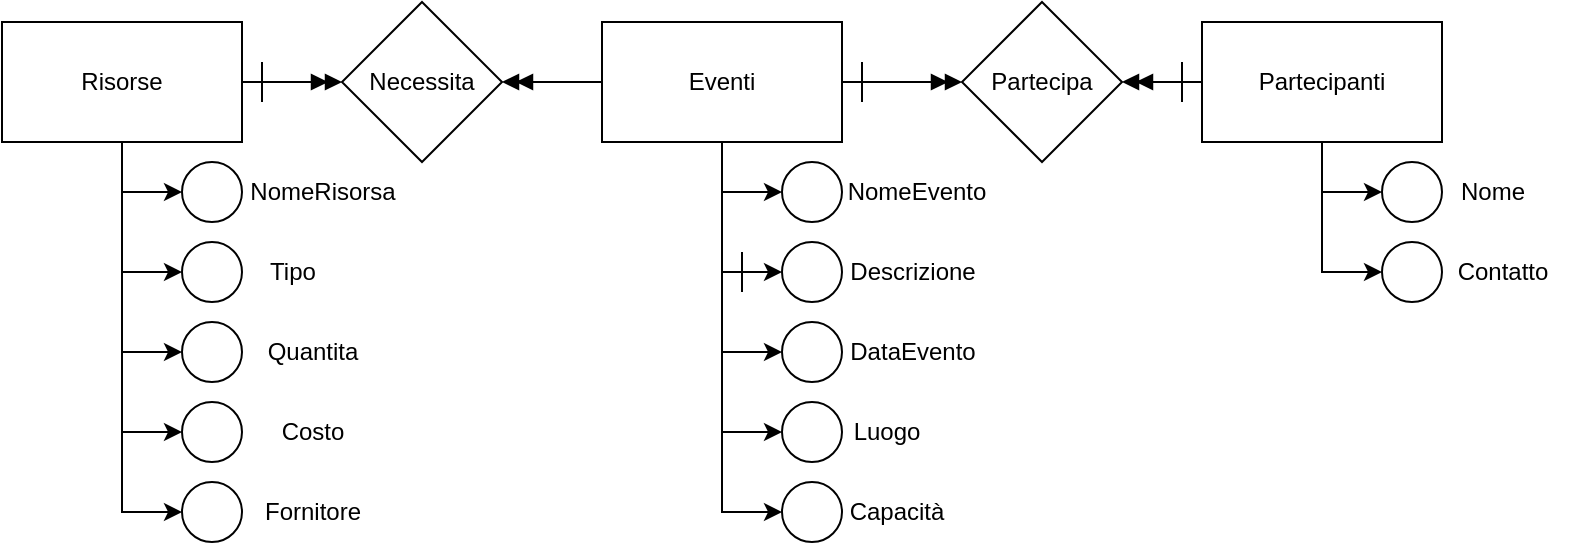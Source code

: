 <mxfile version="24.0.4" type="device">
  <diagram name="Pagina-1" id="5COS5yh4JVfnvamyQ_WN">
    <mxGraphModel dx="733" dy="443" grid="1" gridSize="10" guides="1" tooltips="1" connect="1" arrows="1" fold="1" page="1" pageScale="1" pageWidth="827" pageHeight="1169" math="0" shadow="0">
      <root>
        <mxCell id="0" />
        <mxCell id="1" parent="0" />
        <mxCell id="yjP-LdG0UDC_sndNaOlq-10" style="edgeStyle=orthogonalEdgeStyle;rounded=0;orthogonalLoop=1;jettySize=auto;html=1;endArrow=doubleBlock;endFill=1;" edge="1" parent="1" source="yjP-LdG0UDC_sndNaOlq-2" target="yjP-LdG0UDC_sndNaOlq-7">
          <mxGeometry relative="1" as="geometry" />
        </mxCell>
        <mxCell id="yjP-LdG0UDC_sndNaOlq-12" style="edgeStyle=orthogonalEdgeStyle;rounded=0;orthogonalLoop=1;jettySize=auto;html=1;entryX=1;entryY=0.5;entryDx=0;entryDy=0;endArrow=doubleBlock;endFill=1;" edge="1" parent="1" source="yjP-LdG0UDC_sndNaOlq-2" target="yjP-LdG0UDC_sndNaOlq-8">
          <mxGeometry relative="1" as="geometry" />
        </mxCell>
        <mxCell id="yjP-LdG0UDC_sndNaOlq-48" style="edgeStyle=orthogonalEdgeStyle;rounded=0;orthogonalLoop=1;jettySize=auto;html=1;entryX=0;entryY=0.5;entryDx=0;entryDy=0;" edge="1" parent="1" source="yjP-LdG0UDC_sndNaOlq-2" target="yjP-LdG0UDC_sndNaOlq-38">
          <mxGeometry relative="1" as="geometry" />
        </mxCell>
        <mxCell id="yjP-LdG0UDC_sndNaOlq-49" style="edgeStyle=orthogonalEdgeStyle;rounded=0;orthogonalLoop=1;jettySize=auto;html=1;entryX=0;entryY=0.5;entryDx=0;entryDy=0;" edge="1" parent="1" source="yjP-LdG0UDC_sndNaOlq-2" target="yjP-LdG0UDC_sndNaOlq-40">
          <mxGeometry relative="1" as="geometry" />
        </mxCell>
        <mxCell id="yjP-LdG0UDC_sndNaOlq-50" style="edgeStyle=orthogonalEdgeStyle;rounded=0;orthogonalLoop=1;jettySize=auto;html=1;entryX=0;entryY=0.5;entryDx=0;entryDy=0;" edge="1" parent="1" source="yjP-LdG0UDC_sndNaOlq-2" target="yjP-LdG0UDC_sndNaOlq-42">
          <mxGeometry relative="1" as="geometry" />
        </mxCell>
        <mxCell id="yjP-LdG0UDC_sndNaOlq-51" style="edgeStyle=orthogonalEdgeStyle;rounded=0;orthogonalLoop=1;jettySize=auto;html=1;entryX=0;entryY=0.5;entryDx=0;entryDy=0;" edge="1" parent="1" source="yjP-LdG0UDC_sndNaOlq-2" target="yjP-LdG0UDC_sndNaOlq-44">
          <mxGeometry relative="1" as="geometry" />
        </mxCell>
        <mxCell id="yjP-LdG0UDC_sndNaOlq-52" style="edgeStyle=orthogonalEdgeStyle;rounded=0;orthogonalLoop=1;jettySize=auto;html=1;entryX=0;entryY=0.5;entryDx=0;entryDy=0;" edge="1" parent="1" source="yjP-LdG0UDC_sndNaOlq-2" target="yjP-LdG0UDC_sndNaOlq-46">
          <mxGeometry relative="1" as="geometry" />
        </mxCell>
        <mxCell id="yjP-LdG0UDC_sndNaOlq-2" value="Eventi" style="rounded=0;whiteSpace=wrap;html=1;" vertex="1" parent="1">
          <mxGeometry x="370" y="170" width="120" height="60" as="geometry" />
        </mxCell>
        <mxCell id="yjP-LdG0UDC_sndNaOlq-9" style="edgeStyle=orthogonalEdgeStyle;rounded=0;orthogonalLoop=1;jettySize=auto;html=1;endArrow=doubleBlock;endFill=1;" edge="1" parent="1" source="yjP-LdG0UDC_sndNaOlq-3" target="yjP-LdG0UDC_sndNaOlq-7">
          <mxGeometry relative="1" as="geometry" />
        </mxCell>
        <mxCell id="yjP-LdG0UDC_sndNaOlq-60" style="edgeStyle=orthogonalEdgeStyle;rounded=0;orthogonalLoop=1;jettySize=auto;html=1;entryX=0;entryY=0.5;entryDx=0;entryDy=0;" edge="1" parent="1" source="yjP-LdG0UDC_sndNaOlq-3" target="yjP-LdG0UDC_sndNaOlq-54">
          <mxGeometry relative="1" as="geometry" />
        </mxCell>
        <mxCell id="yjP-LdG0UDC_sndNaOlq-61" style="edgeStyle=orthogonalEdgeStyle;rounded=0;orthogonalLoop=1;jettySize=auto;html=1;entryX=0;entryY=0.5;entryDx=0;entryDy=0;" edge="1" parent="1" source="yjP-LdG0UDC_sndNaOlq-3" target="yjP-LdG0UDC_sndNaOlq-56">
          <mxGeometry relative="1" as="geometry" />
        </mxCell>
        <mxCell id="yjP-LdG0UDC_sndNaOlq-3" value="Partecipanti" style="rounded=0;whiteSpace=wrap;html=1;" vertex="1" parent="1">
          <mxGeometry x="670" y="170" width="120" height="60" as="geometry" />
        </mxCell>
        <mxCell id="yjP-LdG0UDC_sndNaOlq-11" style="edgeStyle=orthogonalEdgeStyle;rounded=0;orthogonalLoop=1;jettySize=auto;html=1;endArrow=doubleBlock;endFill=1;" edge="1" parent="1" source="yjP-LdG0UDC_sndNaOlq-4" target="yjP-LdG0UDC_sndNaOlq-8">
          <mxGeometry relative="1" as="geometry" />
        </mxCell>
        <mxCell id="yjP-LdG0UDC_sndNaOlq-24" style="edgeStyle=orthogonalEdgeStyle;rounded=0;orthogonalLoop=1;jettySize=auto;html=1;entryX=0;entryY=0.5;entryDx=0;entryDy=0;" edge="1" parent="1" source="yjP-LdG0UDC_sndNaOlq-4" target="yjP-LdG0UDC_sndNaOlq-13">
          <mxGeometry relative="1" as="geometry" />
        </mxCell>
        <mxCell id="yjP-LdG0UDC_sndNaOlq-25" style="edgeStyle=orthogonalEdgeStyle;rounded=0;orthogonalLoop=1;jettySize=auto;html=1;entryX=0;entryY=0.5;entryDx=0;entryDy=0;" edge="1" parent="1" source="yjP-LdG0UDC_sndNaOlq-4" target="yjP-LdG0UDC_sndNaOlq-16">
          <mxGeometry relative="1" as="geometry" />
        </mxCell>
        <mxCell id="yjP-LdG0UDC_sndNaOlq-26" style="edgeStyle=orthogonalEdgeStyle;rounded=0;orthogonalLoop=1;jettySize=auto;html=1;entryX=0;entryY=0.5;entryDx=0;entryDy=0;" edge="1" parent="1" source="yjP-LdG0UDC_sndNaOlq-4" target="yjP-LdG0UDC_sndNaOlq-18">
          <mxGeometry relative="1" as="geometry" />
        </mxCell>
        <mxCell id="yjP-LdG0UDC_sndNaOlq-27" style="edgeStyle=orthogonalEdgeStyle;rounded=0;orthogonalLoop=1;jettySize=auto;html=1;entryX=0;entryY=0.5;entryDx=0;entryDy=0;" edge="1" parent="1" source="yjP-LdG0UDC_sndNaOlq-4" target="yjP-LdG0UDC_sndNaOlq-20">
          <mxGeometry relative="1" as="geometry" />
        </mxCell>
        <mxCell id="yjP-LdG0UDC_sndNaOlq-28" style="edgeStyle=orthogonalEdgeStyle;rounded=0;orthogonalLoop=1;jettySize=auto;html=1;entryX=0;entryY=0.5;entryDx=0;entryDy=0;" edge="1" parent="1" source="yjP-LdG0UDC_sndNaOlq-4" target="yjP-LdG0UDC_sndNaOlq-22">
          <mxGeometry relative="1" as="geometry" />
        </mxCell>
        <mxCell id="yjP-LdG0UDC_sndNaOlq-4" value="Risorse" style="rounded=0;whiteSpace=wrap;html=1;" vertex="1" parent="1">
          <mxGeometry x="70" y="170" width="120" height="60" as="geometry" />
        </mxCell>
        <mxCell id="yjP-LdG0UDC_sndNaOlq-7" value="Partecipa" style="rhombus;whiteSpace=wrap;html=1;" vertex="1" parent="1">
          <mxGeometry x="550" y="160" width="80" height="80" as="geometry" />
        </mxCell>
        <mxCell id="yjP-LdG0UDC_sndNaOlq-8" value="Necessita" style="rhombus;whiteSpace=wrap;html=1;" vertex="1" parent="1">
          <mxGeometry x="240" y="160" width="80" height="80" as="geometry" />
        </mxCell>
        <mxCell id="yjP-LdG0UDC_sndNaOlq-13" value="" style="ellipse;whiteSpace=wrap;html=1;aspect=fixed;" vertex="1" parent="1">
          <mxGeometry x="160" y="240" width="30" height="30" as="geometry" />
        </mxCell>
        <mxCell id="yjP-LdG0UDC_sndNaOlq-14" value="NomeRisorsa" style="text;html=1;align=center;verticalAlign=middle;resizable=0;points=[];autosize=1;strokeColor=none;fillColor=none;" vertex="1" parent="1">
          <mxGeometry x="180" y="240" width="100" height="30" as="geometry" />
        </mxCell>
        <mxCell id="yjP-LdG0UDC_sndNaOlq-16" value="" style="ellipse;whiteSpace=wrap;html=1;aspect=fixed;" vertex="1" parent="1">
          <mxGeometry x="160" y="280" width="30" height="30" as="geometry" />
        </mxCell>
        <mxCell id="yjP-LdG0UDC_sndNaOlq-17" value="Tipo" style="text;html=1;align=center;verticalAlign=middle;resizable=0;points=[];autosize=1;strokeColor=none;fillColor=none;" vertex="1" parent="1">
          <mxGeometry x="190" y="280" width="50" height="30" as="geometry" />
        </mxCell>
        <mxCell id="yjP-LdG0UDC_sndNaOlq-18" value="" style="ellipse;whiteSpace=wrap;html=1;aspect=fixed;" vertex="1" parent="1">
          <mxGeometry x="160" y="320" width="30" height="30" as="geometry" />
        </mxCell>
        <mxCell id="yjP-LdG0UDC_sndNaOlq-19" value="Quantita" style="text;html=1;align=center;verticalAlign=middle;resizable=0;points=[];autosize=1;strokeColor=none;fillColor=none;" vertex="1" parent="1">
          <mxGeometry x="190" y="320" width="70" height="30" as="geometry" />
        </mxCell>
        <mxCell id="yjP-LdG0UDC_sndNaOlq-20" value="" style="ellipse;whiteSpace=wrap;html=1;aspect=fixed;" vertex="1" parent="1">
          <mxGeometry x="160" y="360" width="30" height="30" as="geometry" />
        </mxCell>
        <mxCell id="yjP-LdG0UDC_sndNaOlq-21" value="Costo" style="text;html=1;align=center;verticalAlign=middle;resizable=0;points=[];autosize=1;strokeColor=none;fillColor=none;" vertex="1" parent="1">
          <mxGeometry x="200" y="360" width="50" height="30" as="geometry" />
        </mxCell>
        <mxCell id="yjP-LdG0UDC_sndNaOlq-22" value="" style="ellipse;whiteSpace=wrap;html=1;aspect=fixed;" vertex="1" parent="1">
          <mxGeometry x="160" y="400" width="30" height="30" as="geometry" />
        </mxCell>
        <mxCell id="yjP-LdG0UDC_sndNaOlq-23" value="Fornitore" style="text;html=1;align=center;verticalAlign=middle;resizable=0;points=[];autosize=1;strokeColor=none;fillColor=none;" vertex="1" parent="1">
          <mxGeometry x="190" y="400" width="70" height="30" as="geometry" />
        </mxCell>
        <mxCell id="yjP-LdG0UDC_sndNaOlq-38" value="" style="ellipse;whiteSpace=wrap;html=1;aspect=fixed;" vertex="1" parent="1">
          <mxGeometry x="460" y="240" width="30" height="30" as="geometry" />
        </mxCell>
        <mxCell id="yjP-LdG0UDC_sndNaOlq-39" value="NomeEvento" style="text;html=1;align=center;verticalAlign=middle;resizable=0;points=[];autosize=1;strokeColor=none;fillColor=none;" vertex="1" parent="1">
          <mxGeometry x="482" y="240" width="90" height="30" as="geometry" />
        </mxCell>
        <mxCell id="yjP-LdG0UDC_sndNaOlq-40" value="" style="ellipse;whiteSpace=wrap;html=1;aspect=fixed;" vertex="1" parent="1">
          <mxGeometry x="460" y="280" width="30" height="30" as="geometry" />
        </mxCell>
        <mxCell id="yjP-LdG0UDC_sndNaOlq-41" value="Descrizione" style="text;html=1;align=center;verticalAlign=middle;resizable=0;points=[];autosize=1;strokeColor=none;fillColor=none;" vertex="1" parent="1">
          <mxGeometry x="480" y="280" width="90" height="30" as="geometry" />
        </mxCell>
        <mxCell id="yjP-LdG0UDC_sndNaOlq-42" value="" style="ellipse;whiteSpace=wrap;html=1;aspect=fixed;" vertex="1" parent="1">
          <mxGeometry x="460" y="320" width="30" height="30" as="geometry" />
        </mxCell>
        <mxCell id="yjP-LdG0UDC_sndNaOlq-43" value="DataEvento" style="text;html=1;align=center;verticalAlign=middle;resizable=0;points=[];autosize=1;strokeColor=none;fillColor=none;" vertex="1" parent="1">
          <mxGeometry x="480" y="320" width="90" height="30" as="geometry" />
        </mxCell>
        <mxCell id="yjP-LdG0UDC_sndNaOlq-44" value="" style="ellipse;whiteSpace=wrap;html=1;aspect=fixed;" vertex="1" parent="1">
          <mxGeometry x="460" y="360" width="30" height="30" as="geometry" />
        </mxCell>
        <mxCell id="yjP-LdG0UDC_sndNaOlq-45" value="Luogo" style="text;html=1;align=center;verticalAlign=middle;resizable=0;points=[];autosize=1;strokeColor=none;fillColor=none;" vertex="1" parent="1">
          <mxGeometry x="482" y="360" width="60" height="30" as="geometry" />
        </mxCell>
        <mxCell id="yjP-LdG0UDC_sndNaOlq-46" value="" style="ellipse;whiteSpace=wrap;html=1;aspect=fixed;" vertex="1" parent="1">
          <mxGeometry x="460" y="400" width="30" height="30" as="geometry" />
        </mxCell>
        <mxCell id="yjP-LdG0UDC_sndNaOlq-47" value="Capacità" style="text;html=1;align=center;verticalAlign=middle;resizable=0;points=[];autosize=1;strokeColor=none;fillColor=none;" vertex="1" parent="1">
          <mxGeometry x="482" y="400" width="70" height="30" as="geometry" />
        </mxCell>
        <mxCell id="yjP-LdG0UDC_sndNaOlq-53" value="" style="endArrow=none;html=1;rounded=0;" edge="1" parent="1">
          <mxGeometry width="50" height="50" relative="1" as="geometry">
            <mxPoint x="440" y="305" as="sourcePoint" />
            <mxPoint x="440" y="285" as="targetPoint" />
          </mxGeometry>
        </mxCell>
        <mxCell id="yjP-LdG0UDC_sndNaOlq-54" value="" style="ellipse;whiteSpace=wrap;html=1;aspect=fixed;" vertex="1" parent="1">
          <mxGeometry x="760" y="240" width="30" height="30" as="geometry" />
        </mxCell>
        <mxCell id="yjP-LdG0UDC_sndNaOlq-55" value="Nome" style="text;html=1;align=center;verticalAlign=middle;resizable=0;points=[];autosize=1;strokeColor=none;fillColor=none;" vertex="1" parent="1">
          <mxGeometry x="785" y="240" width="60" height="30" as="geometry" />
        </mxCell>
        <mxCell id="yjP-LdG0UDC_sndNaOlq-56" value="" style="ellipse;whiteSpace=wrap;html=1;aspect=fixed;fillColor=#FFFFFF;" vertex="1" parent="1">
          <mxGeometry x="760" y="280" width="30" height="30" as="geometry" />
        </mxCell>
        <mxCell id="yjP-LdG0UDC_sndNaOlq-57" value="Contatto" style="text;html=1;align=center;verticalAlign=middle;resizable=0;points=[];autosize=1;strokeColor=none;fillColor=none;" vertex="1" parent="1">
          <mxGeometry x="785" y="280" width="70" height="30" as="geometry" />
        </mxCell>
        <mxCell id="yjP-LdG0UDC_sndNaOlq-62" value="" style="endArrow=none;html=1;rounded=0;" edge="1" parent="1">
          <mxGeometry width="50" height="50" relative="1" as="geometry">
            <mxPoint x="200" y="210" as="sourcePoint" />
            <mxPoint x="200" y="190" as="targetPoint" />
          </mxGeometry>
        </mxCell>
        <mxCell id="yjP-LdG0UDC_sndNaOlq-63" value="" style="endArrow=none;html=1;rounded=0;" edge="1" parent="1">
          <mxGeometry width="50" height="50" relative="1" as="geometry">
            <mxPoint x="500" y="210" as="sourcePoint" />
            <mxPoint x="500" y="190" as="targetPoint" />
          </mxGeometry>
        </mxCell>
        <mxCell id="yjP-LdG0UDC_sndNaOlq-64" value="" style="endArrow=none;html=1;rounded=0;" edge="1" parent="1">
          <mxGeometry width="50" height="50" relative="1" as="geometry">
            <mxPoint x="660" y="210" as="sourcePoint" />
            <mxPoint x="660" y="190" as="targetPoint" />
          </mxGeometry>
        </mxCell>
      </root>
    </mxGraphModel>
  </diagram>
</mxfile>
